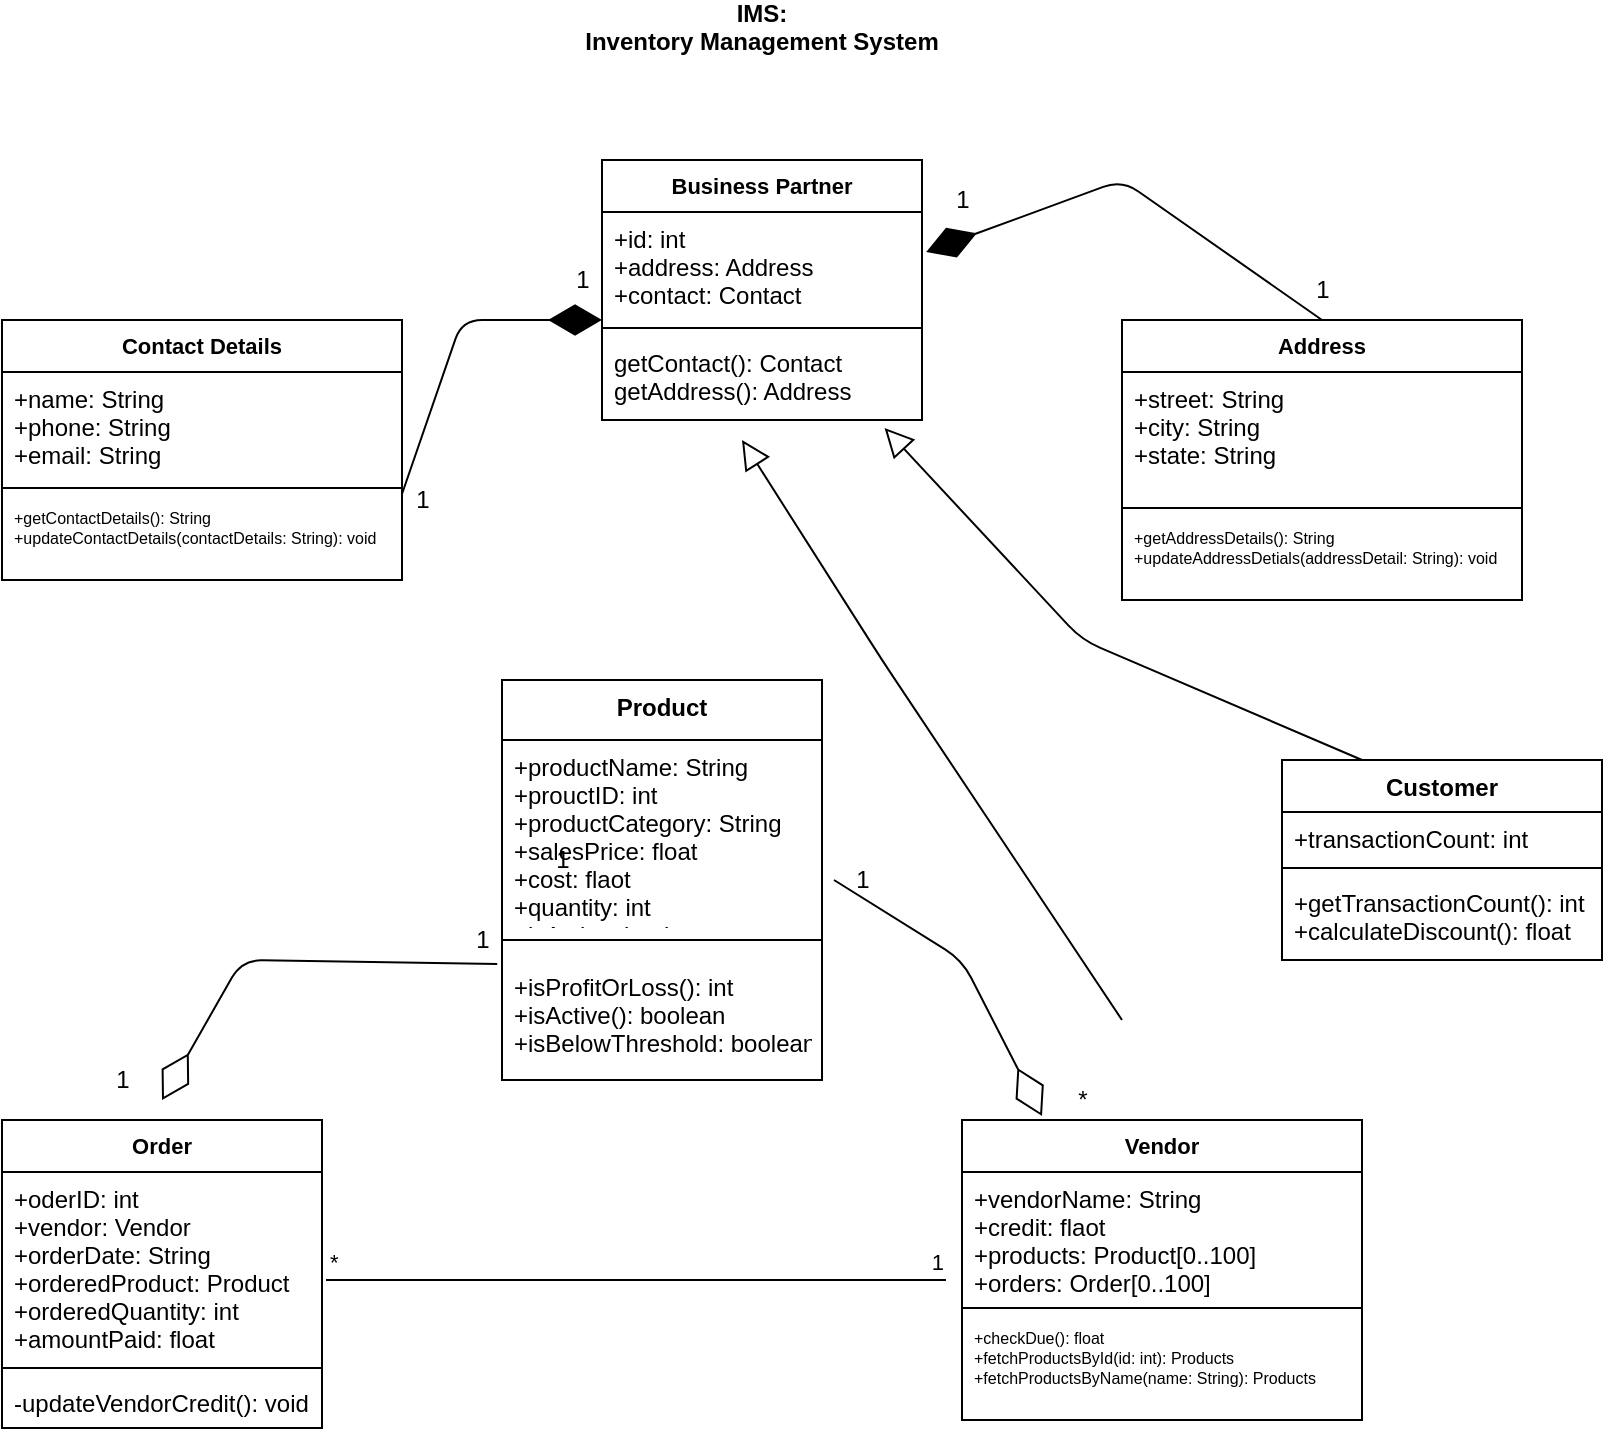 <mxfile version="14.9.6" type="device"><diagram id="cSk_lxzMdg5DimqF9xk9" name="Page-1"><mxGraphModel dx="1038" dy="607" grid="1" gridSize="10" guides="1" tooltips="1" connect="1" arrows="1" fold="1" page="1" pageScale="1" pageWidth="850" pageHeight="1100" math="0" shadow="0"><root><mxCell id="0"/><mxCell id="1" parent="0"/><mxCell id="lpmEdXof2ZfTjIUo92ke-9" value="Product" style="swimlane;fontStyle=1;align=center;verticalAlign=top;childLayout=stackLayout;horizontal=1;startSize=30;horizontalStack=0;resizeParent=1;resizeParentMax=0;resizeLast=0;collapsible=1;marginBottom=0;" vertex="1" parent="1"><mxGeometry x="290" y="380" width="160" height="200" as="geometry"/></mxCell><mxCell id="lpmEdXof2ZfTjIUo92ke-10" value="+productName: String&#10;+prouctID: int&#10;+productCategory: String&#10;+salesPrice: float&#10;+cost: flaot&#10;+quantity: int&#10;+isActive: boolean" style="text;align=left;verticalAlign=top;spacingLeft=4;spacingRight=4;overflow=hidden;rotatable=0;points=[[0,0.5],[1,0.5]];portConstraint=eastwest;" vertex="1" parent="lpmEdXof2ZfTjIUo92ke-9"><mxGeometry y="30" width="160" height="90" as="geometry"/></mxCell><mxCell id="lpmEdXof2ZfTjIUo92ke-11" value="" style="line;strokeWidth=1;fillColor=none;align=left;verticalAlign=middle;spacingTop=-1;spacingLeft=3;spacingRight=3;rotatable=0;labelPosition=right;points=[];portConstraint=eastwest;" vertex="1" parent="lpmEdXof2ZfTjIUo92ke-9"><mxGeometry y="120" width="160" height="20" as="geometry"/></mxCell><mxCell id="lpmEdXof2ZfTjIUo92ke-12" value="+isProfitOrLoss(): int&#10;+isActive(): boolean&#10;+isBelowThreshold: boolean&#10;" style="text;strokeColor=none;fillColor=none;align=left;verticalAlign=top;spacingLeft=4;spacingRight=4;overflow=hidden;rotatable=0;points=[[0,0.5],[1,0.5]];portConstraint=eastwest;" vertex="1" parent="lpmEdXof2ZfTjIUo92ke-9"><mxGeometry y="140" width="160" height="60" as="geometry"/></mxCell><mxCell id="lpmEdXof2ZfTjIUo92ke-13" value="IMS:&#10;Inventory Management System" style="text;align=center;fontStyle=1;verticalAlign=middle;spacingLeft=3;spacingRight=3;strokeColor=none;rotatable=0;points=[[0,0.5],[1,0.5]];portConstraint=eastwest;" vertex="1" parent="1"><mxGeometry x="320" y="40" width="200" height="26" as="geometry"/></mxCell><mxCell id="lpmEdXof2ZfTjIUo92ke-14" value="Order" style="swimlane;fontStyle=1;align=center;verticalAlign=top;childLayout=stackLayout;horizontal=1;startSize=26;horizontalStack=0;resizeParent=1;resizeParentMax=0;resizeLast=0;collapsible=1;marginBottom=0;fontSize=11;" vertex="1" parent="1"><mxGeometry x="40" y="600" width="160" height="154" as="geometry"/></mxCell><mxCell id="lpmEdXof2ZfTjIUo92ke-15" value="+oderID: int&#10;+vendor: Vendor&#10;+orderDate: String&#10;+orderedProduct: Product&#10;+orderedQuantity: int&#10;+amountPaid: float" style="text;strokeColor=none;fillColor=none;align=left;verticalAlign=top;spacingLeft=4;spacingRight=4;overflow=hidden;rotatable=0;points=[[0,0.5],[1,0.5]];portConstraint=eastwest;" vertex="1" parent="lpmEdXof2ZfTjIUo92ke-14"><mxGeometry y="26" width="160" height="94" as="geometry"/></mxCell><mxCell id="lpmEdXof2ZfTjIUo92ke-16" value="" style="line;strokeWidth=1;fillColor=none;align=left;verticalAlign=middle;spacingTop=-1;spacingLeft=3;spacingRight=3;rotatable=0;labelPosition=right;points=[];portConstraint=eastwest;" vertex="1" parent="lpmEdXof2ZfTjIUo92ke-14"><mxGeometry y="120" width="160" height="8" as="geometry"/></mxCell><mxCell id="lpmEdXof2ZfTjIUo92ke-17" value="-updateVendorCredit(): void" style="text;strokeColor=none;fillColor=none;align=left;verticalAlign=top;spacingLeft=4;spacingRight=4;overflow=hidden;rotatable=0;points=[[0,0.5],[1,0.5]];portConstraint=eastwest;" vertex="1" parent="lpmEdXof2ZfTjIUo92ke-14"><mxGeometry y="128" width="160" height="26" as="geometry"/></mxCell><mxCell id="lpmEdXof2ZfTjIUo92ke-18" value="Vendor" style="swimlane;fontStyle=1;align=center;verticalAlign=top;childLayout=stackLayout;horizontal=1;startSize=26;horizontalStack=0;resizeParent=1;resizeParentMax=0;resizeLast=0;collapsible=1;marginBottom=0;fontSize=11;" vertex="1" parent="1"><mxGeometry x="520" y="600" width="200" height="150" as="geometry"/></mxCell><mxCell id="lpmEdXof2ZfTjIUo92ke-19" value="+vendorName: String&#10;+credit: flaot&#10;+products: Product[0..100]&#10;+orders: Order[0..100]" style="text;strokeColor=none;fillColor=none;align=left;verticalAlign=top;spacingLeft=4;spacingRight=4;overflow=hidden;rotatable=0;points=[[0,0.5],[1,0.5]];portConstraint=eastwest;" vertex="1" parent="lpmEdXof2ZfTjIUo92ke-18"><mxGeometry y="26" width="200" height="64" as="geometry"/></mxCell><mxCell id="lpmEdXof2ZfTjIUo92ke-20" value="" style="line;strokeWidth=1;fillColor=none;align=left;verticalAlign=middle;spacingTop=-1;spacingLeft=3;spacingRight=3;rotatable=0;labelPosition=right;points=[];portConstraint=eastwest;" vertex="1" parent="lpmEdXof2ZfTjIUo92ke-18"><mxGeometry y="90" width="200" height="8" as="geometry"/></mxCell><mxCell id="lpmEdXof2ZfTjIUo92ke-21" value="+checkDue(): float&#10;+fetchProductsById(id: int): Products&#10;+fetchProductsByName(name: String): Products" style="text;strokeColor=none;fillColor=none;align=left;verticalAlign=top;spacingLeft=4;spacingRight=4;overflow=hidden;rotatable=0;points=[[0,0.5],[1,0.5]];portConstraint=eastwest;fontSize=8;" vertex="1" parent="lpmEdXof2ZfTjIUo92ke-18"><mxGeometry y="98" width="200" height="52" as="geometry"/></mxCell><mxCell id="lpmEdXof2ZfTjIUo92ke-22" value="Business Partner" style="swimlane;fontStyle=1;align=center;verticalAlign=top;childLayout=stackLayout;horizontal=1;startSize=26;horizontalStack=0;resizeParent=1;resizeParentMax=0;resizeLast=0;collapsible=1;marginBottom=0;fontSize=11;" vertex="1" parent="1"><mxGeometry x="340" y="120" width="160" height="130" as="geometry"/></mxCell><mxCell id="lpmEdXof2ZfTjIUo92ke-23" value="+id: int&#10;+address: Address&#10;+contact: Contact" style="text;strokeColor=none;fillColor=none;align=left;verticalAlign=top;spacingLeft=4;spacingRight=4;overflow=hidden;rotatable=0;points=[[0,0.5],[1,0.5]];portConstraint=eastwest;" vertex="1" parent="lpmEdXof2ZfTjIUo92ke-22"><mxGeometry y="26" width="160" height="54" as="geometry"/></mxCell><mxCell id="lpmEdXof2ZfTjIUo92ke-24" value="" style="line;strokeWidth=1;fillColor=none;align=left;verticalAlign=middle;spacingTop=-1;spacingLeft=3;spacingRight=3;rotatable=0;labelPosition=right;points=[];portConstraint=eastwest;" vertex="1" parent="lpmEdXof2ZfTjIUo92ke-22"><mxGeometry y="80" width="160" height="8" as="geometry"/></mxCell><mxCell id="lpmEdXof2ZfTjIUo92ke-25" value="getContact(): Contact&#10;getAddress(): Address" style="text;strokeColor=none;fillColor=none;align=left;verticalAlign=top;spacingLeft=4;spacingRight=4;overflow=hidden;rotatable=0;points=[[0,0.5],[1,0.5]];portConstraint=eastwest;" vertex="1" parent="lpmEdXof2ZfTjIUo92ke-22"><mxGeometry y="88" width="160" height="42" as="geometry"/></mxCell><mxCell id="lpmEdXof2ZfTjIUo92ke-26" value="Address" style="swimlane;fontStyle=1;align=center;verticalAlign=top;childLayout=stackLayout;horizontal=1;startSize=26;horizontalStack=0;resizeParent=1;resizeParentMax=0;resizeLast=0;collapsible=1;marginBottom=0;fontSize=11;" vertex="1" parent="1"><mxGeometry x="600" y="200" width="200" height="140" as="geometry"/></mxCell><mxCell id="lpmEdXof2ZfTjIUo92ke-27" value="+street: String&#10;+city: String&#10;+state: String" style="text;strokeColor=none;fillColor=none;align=left;verticalAlign=top;spacingLeft=4;spacingRight=4;overflow=hidden;rotatable=0;points=[[0,0.5],[1,0.5]];portConstraint=eastwest;" vertex="1" parent="lpmEdXof2ZfTjIUo92ke-26"><mxGeometry y="26" width="200" height="64" as="geometry"/></mxCell><mxCell id="lpmEdXof2ZfTjIUo92ke-28" value="" style="line;strokeWidth=1;fillColor=none;align=left;verticalAlign=middle;spacingTop=-1;spacingLeft=3;spacingRight=3;rotatable=0;labelPosition=right;points=[];portConstraint=eastwest;" vertex="1" parent="lpmEdXof2ZfTjIUo92ke-26"><mxGeometry y="90" width="200" height="8" as="geometry"/></mxCell><mxCell id="lpmEdXof2ZfTjIUo92ke-29" value="+getAddressDetails(): String&#10;+updateAddressDetials(addressDetail: String): void" style="text;strokeColor=none;fillColor=none;align=left;verticalAlign=top;spacingLeft=4;spacingRight=4;overflow=hidden;rotatable=0;points=[[0,0.5],[1,0.5]];portConstraint=eastwest;fontSize=8;" vertex="1" parent="lpmEdXof2ZfTjIUo92ke-26"><mxGeometry y="98" width="200" height="42" as="geometry"/></mxCell><mxCell id="lpmEdXof2ZfTjIUo92ke-30" value="Contact Details" style="swimlane;fontStyle=1;align=center;verticalAlign=top;childLayout=stackLayout;horizontal=1;startSize=26;horizontalStack=0;resizeParent=1;resizeParentMax=0;resizeLast=0;collapsible=1;marginBottom=0;fontSize=11;" vertex="1" parent="1"><mxGeometry x="40" y="200" width="200" height="130" as="geometry"/></mxCell><mxCell id="lpmEdXof2ZfTjIUo92ke-31" value="+name: String&#10;+phone: String&#10;+email: String" style="text;strokeColor=none;fillColor=none;align=left;verticalAlign=top;spacingLeft=4;spacingRight=4;overflow=hidden;rotatable=0;points=[[0,0.5],[1,0.5]];portConstraint=eastwest;" vertex="1" parent="lpmEdXof2ZfTjIUo92ke-30"><mxGeometry y="26" width="200" height="54" as="geometry"/></mxCell><mxCell id="lpmEdXof2ZfTjIUo92ke-32" value="" style="line;strokeWidth=1;fillColor=none;align=left;verticalAlign=middle;spacingTop=-1;spacingLeft=3;spacingRight=3;rotatable=0;labelPosition=right;points=[];portConstraint=eastwest;" vertex="1" parent="lpmEdXof2ZfTjIUo92ke-30"><mxGeometry y="80" width="200" height="8" as="geometry"/></mxCell><mxCell id="lpmEdXof2ZfTjIUo92ke-33" value="+getContactDetails(): String&#10;+updateContactDetails(contactDetails: String): void" style="text;strokeColor=none;fillColor=none;align=left;verticalAlign=top;spacingLeft=4;spacingRight=4;overflow=hidden;rotatable=0;points=[[0,0.5],[1,0.5]];portConstraint=eastwest;fontSize=8;" vertex="1" parent="lpmEdXof2ZfTjIUo92ke-30"><mxGeometry y="88" width="200" height="42" as="geometry"/></mxCell><mxCell id="lpmEdXof2ZfTjIUo92ke-42" value="" style="endArrow=diamondThin;endFill=0;endSize=24;html=1;fontSize=8;exitX=-0.015;exitY=0.033;exitDx=0;exitDy=0;exitPerimeter=0;" edge="1" parent="1" source="lpmEdXof2ZfTjIUo92ke-12"><mxGeometry width="160" relative="1" as="geometry"><mxPoint x="288.6" y="578.02" as="sourcePoint"/><mxPoint x="120" y="590" as="targetPoint"/><Array as="points"><mxPoint x="160" y="520"/></Array></mxGeometry></mxCell><mxCell id="lpmEdXof2ZfTjIUo92ke-43" value="" style="endArrow=diamondThin;endFill=0;endSize=24;html=1;fontSize=8;" edge="1" parent="1"><mxGeometry width="160" relative="1" as="geometry"><mxPoint x="456" y="480" as="sourcePoint"/><mxPoint x="560" y="598" as="targetPoint"/><Array as="points"><mxPoint x="520" y="520"/></Array></mxGeometry></mxCell><mxCell id="lpmEdXof2ZfTjIUo92ke-47" value="1" style="text;html=1;align=center;verticalAlign=middle;resizable=0;points=[];autosize=1;" vertex="1" parent="1"><mxGeometry x="310" y="460" width="20" height="20" as="geometry"/></mxCell><mxCell id="lpmEdXof2ZfTjIUo92ke-48" value="" style="endArrow=none;html=1;edgeStyle=orthogonalEdgeStyle;fontSize=8;exitX=1;exitY=0.574;exitDx=0;exitDy=0;exitPerimeter=0;" edge="1" parent="1"><mxGeometry relative="1" as="geometry"><mxPoint x="202" y="679.956" as="sourcePoint"/><mxPoint x="512" y="680" as="targetPoint"/></mxGeometry></mxCell><mxCell id="lpmEdXof2ZfTjIUo92ke-49" value="*" style="edgeLabel;resizable=0;html=1;align=left;verticalAlign=bottom;" connectable="0" vertex="1" parent="lpmEdXof2ZfTjIUo92ke-48"><mxGeometry x="-1" relative="1" as="geometry"/></mxCell><mxCell id="lpmEdXof2ZfTjIUo92ke-50" value="1" style="edgeLabel;resizable=0;html=1;align=right;verticalAlign=bottom;" connectable="0" vertex="1" parent="lpmEdXof2ZfTjIUo92ke-48"><mxGeometry x="1" relative="1" as="geometry"/></mxCell><mxCell id="lpmEdXof2ZfTjIUo92ke-52" value="" style="edgeStyle=none;html=1;endSize=12;endArrow=block;endFill=0;" edge="1" parent="1"><mxGeometry width="160" relative="1" as="geometry"><mxPoint x="600" y="550" as="sourcePoint"/><mxPoint x="410" y="260" as="targetPoint"/><Array as="points"><mxPoint x="480" y="370"/></Array></mxGeometry></mxCell><mxCell id="lpmEdXof2ZfTjIUo92ke-53" value="" style="edgeStyle=none;html=1;endSize=12;endArrow=block;endFill=0;exitX=0.25;exitY=0;exitDx=0;exitDy=0;entryX=0.883;entryY=1.095;entryDx=0;entryDy=0;entryPerimeter=0;" edge="1" parent="1" source="lpmEdXof2ZfTjIUo92ke-54" target="lpmEdXof2ZfTjIUo92ke-25"><mxGeometry width="160" relative="1" as="geometry"><mxPoint x="200" y="400" as="sourcePoint"/><mxPoint x="510" y="290" as="targetPoint"/><Array as="points"><mxPoint x="580" y="360"/></Array></mxGeometry></mxCell><mxCell id="lpmEdXof2ZfTjIUo92ke-54" value="Customer" style="swimlane;fontStyle=1;align=center;verticalAlign=top;childLayout=stackLayout;horizontal=1;startSize=26;horizontalStack=0;resizeParent=1;resizeParentMax=0;resizeLast=0;collapsible=1;marginBottom=0;fontSize=12;" vertex="1" parent="1"><mxGeometry x="680" y="420" width="160" height="100" as="geometry"/></mxCell><mxCell id="lpmEdXof2ZfTjIUo92ke-55" value="+transactionCount: int&#10;" style="text;strokeColor=none;fillColor=none;align=left;verticalAlign=top;spacingLeft=4;spacingRight=4;overflow=hidden;rotatable=0;points=[[0,0.5],[1,0.5]];portConstraint=eastwest;" vertex="1" parent="lpmEdXof2ZfTjIUo92ke-54"><mxGeometry y="26" width="160" height="24" as="geometry"/></mxCell><mxCell id="lpmEdXof2ZfTjIUo92ke-56" value="" style="line;strokeWidth=1;fillColor=none;align=left;verticalAlign=middle;spacingTop=-1;spacingLeft=3;spacingRight=3;rotatable=0;labelPosition=right;points=[];portConstraint=eastwest;" vertex="1" parent="lpmEdXof2ZfTjIUo92ke-54"><mxGeometry y="50" width="160" height="8" as="geometry"/></mxCell><mxCell id="lpmEdXof2ZfTjIUo92ke-57" value="+getTransactionCount(): int&#10;+calculateDiscount(): float" style="text;strokeColor=none;fillColor=none;align=left;verticalAlign=top;spacingLeft=4;spacingRight=4;overflow=hidden;rotatable=0;points=[[0,0.5],[1,0.5]];portConstraint=eastwest;" vertex="1" parent="lpmEdXof2ZfTjIUo92ke-54"><mxGeometry y="58" width="160" height="42" as="geometry"/></mxCell><mxCell id="lpmEdXof2ZfTjIUo92ke-58" value="" style="endArrow=diamondThin;endFill=1;endSize=24;html=1;fontSize=12;" edge="1" parent="1"><mxGeometry width="160" relative="1" as="geometry"><mxPoint x="240" y="287" as="sourcePoint"/><mxPoint x="340" y="200" as="targetPoint"/><Array as="points"><mxPoint x="270" y="200"/></Array></mxGeometry></mxCell><mxCell id="lpmEdXof2ZfTjIUo92ke-59" value="" style="endArrow=diamondThin;endFill=1;endSize=24;html=1;fontSize=12;entryX=1.013;entryY=0.37;entryDx=0;entryDy=0;entryPerimeter=0;exitX=0.5;exitY=0;exitDx=0;exitDy=0;" edge="1" parent="1" source="lpmEdXof2ZfTjIUo92ke-26" target="lpmEdXof2ZfTjIUo92ke-23"><mxGeometry width="160" relative="1" as="geometry"><mxPoint x="690" y="190" as="sourcePoint"/><mxPoint x="560" y="400" as="targetPoint"/><Array as="points"><mxPoint x="600" y="130"/></Array></mxGeometry></mxCell><mxCell id="lpmEdXof2ZfTjIUo92ke-62" value="*" style="text;html=1;align=center;verticalAlign=middle;resizable=0;points=[];autosize=1;strokeColor=none;fontSize=12;" vertex="1" parent="1"><mxGeometry x="570" y="580" width="20" height="20" as="geometry"/></mxCell><mxCell id="lpmEdXof2ZfTjIUo92ke-64" value="1" style="text;html=1;align=center;verticalAlign=middle;resizable=0;points=[];autosize=1;strokeColor=none;fontSize=12;" vertex="1" parent="1"><mxGeometry x="460" y="470" width="20" height="20" as="geometry"/></mxCell><mxCell id="lpmEdXof2ZfTjIUo92ke-65" value="1" style="text;html=1;align=center;verticalAlign=middle;resizable=0;points=[];autosize=1;strokeColor=none;fontSize=12;" vertex="1" parent="1"><mxGeometry x="270" y="500" width="20" height="20" as="geometry"/></mxCell><mxCell id="lpmEdXof2ZfTjIUo92ke-66" value="1" style="text;html=1;align=center;verticalAlign=middle;resizable=0;points=[];autosize=1;strokeColor=none;fontSize=12;" vertex="1" parent="1"><mxGeometry x="90" y="570" width="20" height="20" as="geometry"/></mxCell><mxCell id="lpmEdXof2ZfTjIUo92ke-67" value="1" style="text;html=1;align=center;verticalAlign=middle;resizable=0;points=[];autosize=1;strokeColor=none;fontSize=12;" vertex="1" parent="1"><mxGeometry x="690" y="175" width="20" height="20" as="geometry"/></mxCell><mxCell id="lpmEdXof2ZfTjIUo92ke-68" value="1" style="text;html=1;align=center;verticalAlign=middle;resizable=0;points=[];autosize=1;strokeColor=none;fontSize=12;" vertex="1" parent="1"><mxGeometry x="510" y="130" width="20" height="20" as="geometry"/></mxCell><mxCell id="lpmEdXof2ZfTjIUo92ke-69" value="1" style="text;html=1;align=center;verticalAlign=middle;resizable=0;points=[];autosize=1;strokeColor=none;fontSize=12;" vertex="1" parent="1"><mxGeometry x="240" y="280" width="20" height="20" as="geometry"/></mxCell><mxCell id="lpmEdXof2ZfTjIUo92ke-70" value="1" style="text;html=1;align=center;verticalAlign=middle;resizable=0;points=[];autosize=1;strokeColor=none;fontSize=12;" vertex="1" parent="1"><mxGeometry x="320" y="170" width="20" height="20" as="geometry"/></mxCell></root></mxGraphModel></diagram></mxfile>